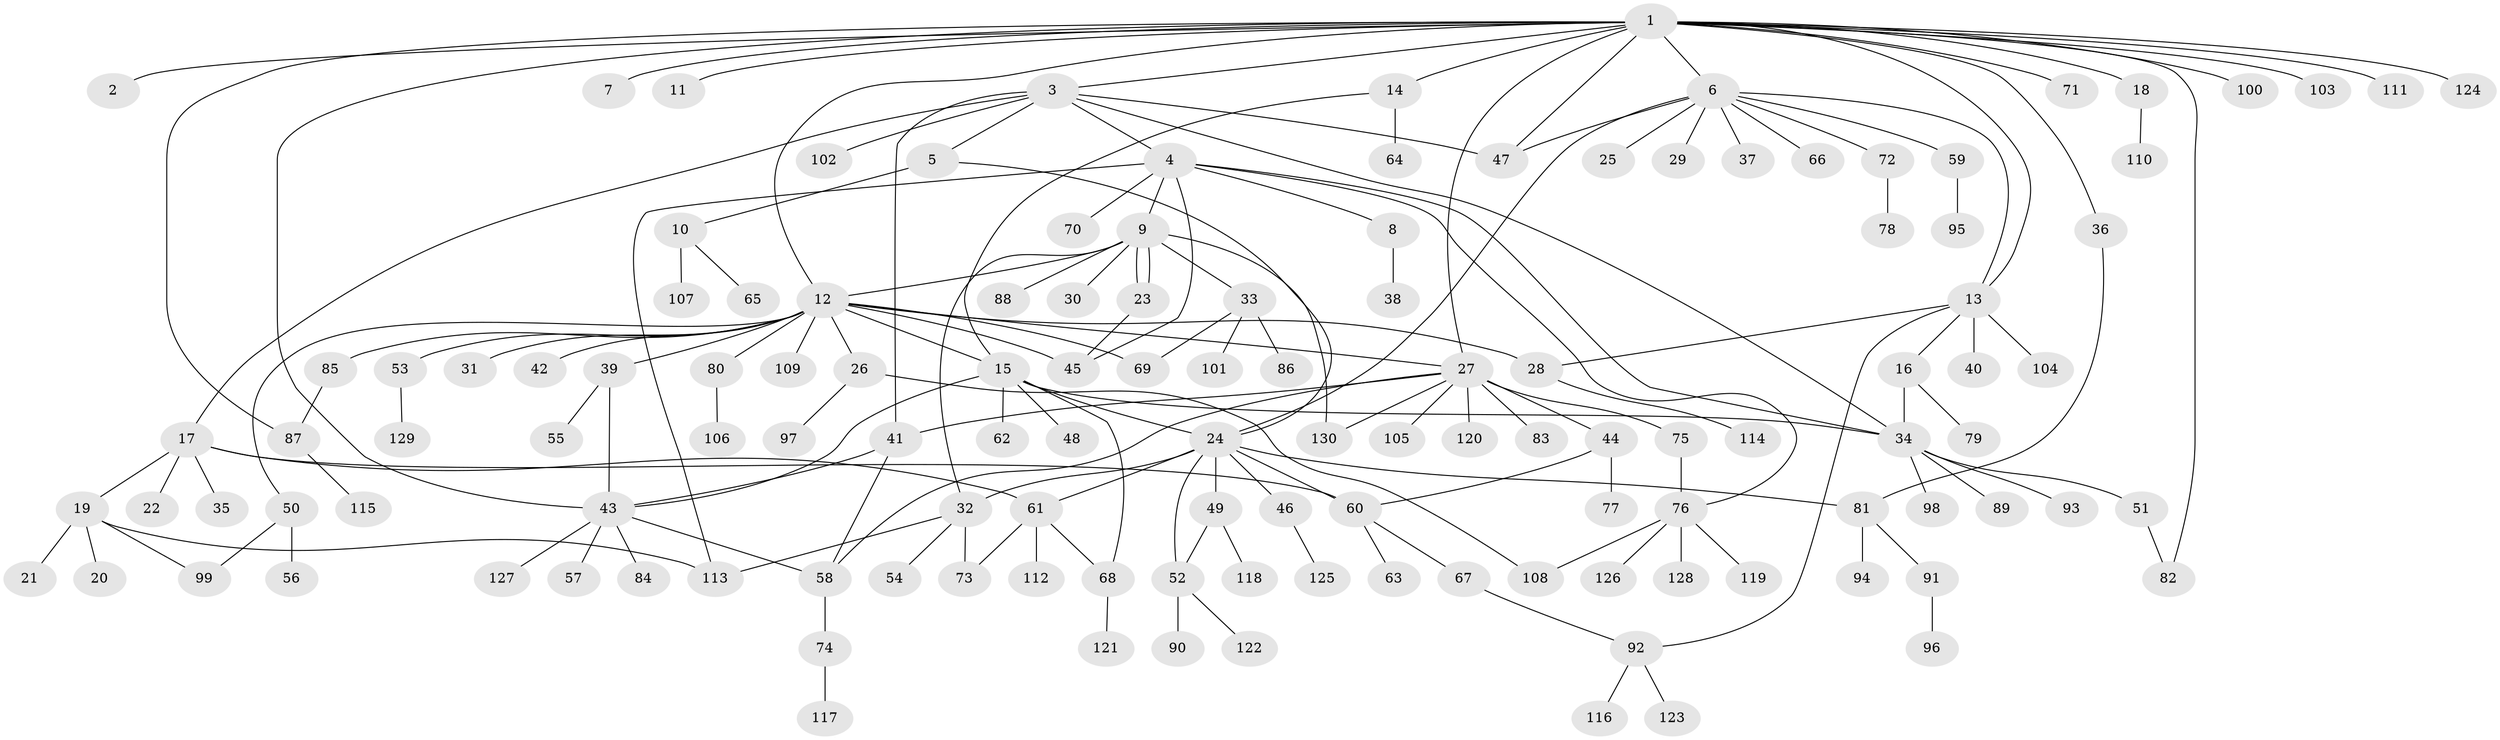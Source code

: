 // Generated by graph-tools (version 1.1) at 2025/25/03/09/25 03:25:59]
// undirected, 130 vertices, 168 edges
graph export_dot {
graph [start="1"]
  node [color=gray90,style=filled];
  1;
  2;
  3;
  4;
  5;
  6;
  7;
  8;
  9;
  10;
  11;
  12;
  13;
  14;
  15;
  16;
  17;
  18;
  19;
  20;
  21;
  22;
  23;
  24;
  25;
  26;
  27;
  28;
  29;
  30;
  31;
  32;
  33;
  34;
  35;
  36;
  37;
  38;
  39;
  40;
  41;
  42;
  43;
  44;
  45;
  46;
  47;
  48;
  49;
  50;
  51;
  52;
  53;
  54;
  55;
  56;
  57;
  58;
  59;
  60;
  61;
  62;
  63;
  64;
  65;
  66;
  67;
  68;
  69;
  70;
  71;
  72;
  73;
  74;
  75;
  76;
  77;
  78;
  79;
  80;
  81;
  82;
  83;
  84;
  85;
  86;
  87;
  88;
  89;
  90;
  91;
  92;
  93;
  94;
  95;
  96;
  97;
  98;
  99;
  100;
  101;
  102;
  103;
  104;
  105;
  106;
  107;
  108;
  109;
  110;
  111;
  112;
  113;
  114;
  115;
  116;
  117;
  118;
  119;
  120;
  121;
  122;
  123;
  124;
  125;
  126;
  127;
  128;
  129;
  130;
  1 -- 2;
  1 -- 3;
  1 -- 6;
  1 -- 7;
  1 -- 11;
  1 -- 12;
  1 -- 13;
  1 -- 14;
  1 -- 18;
  1 -- 27;
  1 -- 36;
  1 -- 43;
  1 -- 47;
  1 -- 71;
  1 -- 82;
  1 -- 87;
  1 -- 100;
  1 -- 103;
  1 -- 111;
  1 -- 124;
  3 -- 4;
  3 -- 5;
  3 -- 17;
  3 -- 34;
  3 -- 41;
  3 -- 47;
  3 -- 102;
  4 -- 8;
  4 -- 9;
  4 -- 34;
  4 -- 45;
  4 -- 70;
  4 -- 76;
  4 -- 113;
  5 -- 10;
  5 -- 24;
  6 -- 13;
  6 -- 24;
  6 -- 25;
  6 -- 29;
  6 -- 37;
  6 -- 47;
  6 -- 59;
  6 -- 66;
  6 -- 72;
  8 -- 38;
  9 -- 12;
  9 -- 23;
  9 -- 23;
  9 -- 30;
  9 -- 32;
  9 -- 33;
  9 -- 88;
  9 -- 130;
  10 -- 65;
  10 -- 107;
  12 -- 15;
  12 -- 26;
  12 -- 27;
  12 -- 28;
  12 -- 31;
  12 -- 39;
  12 -- 42;
  12 -- 45;
  12 -- 50;
  12 -- 53;
  12 -- 69;
  12 -- 80;
  12 -- 85;
  12 -- 109;
  13 -- 16;
  13 -- 28;
  13 -- 40;
  13 -- 92;
  13 -- 104;
  14 -- 15;
  14 -- 64;
  15 -- 24;
  15 -- 34;
  15 -- 43;
  15 -- 48;
  15 -- 62;
  15 -- 68;
  16 -- 34;
  16 -- 79;
  17 -- 19;
  17 -- 22;
  17 -- 35;
  17 -- 60;
  17 -- 61;
  18 -- 110;
  19 -- 20;
  19 -- 21;
  19 -- 99;
  19 -- 113;
  23 -- 45;
  24 -- 32;
  24 -- 46;
  24 -- 49;
  24 -- 52;
  24 -- 60;
  24 -- 61;
  24 -- 81;
  26 -- 97;
  26 -- 108;
  27 -- 41;
  27 -- 44;
  27 -- 58;
  27 -- 75;
  27 -- 83;
  27 -- 105;
  27 -- 120;
  27 -- 130;
  28 -- 114;
  32 -- 54;
  32 -- 73;
  32 -- 113;
  33 -- 69;
  33 -- 86;
  33 -- 101;
  34 -- 51;
  34 -- 89;
  34 -- 93;
  34 -- 98;
  36 -- 81;
  39 -- 43;
  39 -- 55;
  41 -- 43;
  41 -- 58;
  43 -- 57;
  43 -- 58;
  43 -- 84;
  43 -- 127;
  44 -- 60;
  44 -- 77;
  46 -- 125;
  49 -- 52;
  49 -- 118;
  50 -- 56;
  50 -- 99;
  51 -- 82;
  52 -- 90;
  52 -- 122;
  53 -- 129;
  58 -- 74;
  59 -- 95;
  60 -- 63;
  60 -- 67;
  61 -- 68;
  61 -- 73;
  61 -- 112;
  67 -- 92;
  68 -- 121;
  72 -- 78;
  74 -- 117;
  75 -- 76;
  76 -- 108;
  76 -- 119;
  76 -- 126;
  76 -- 128;
  80 -- 106;
  81 -- 91;
  81 -- 94;
  85 -- 87;
  87 -- 115;
  91 -- 96;
  92 -- 116;
  92 -- 123;
}

